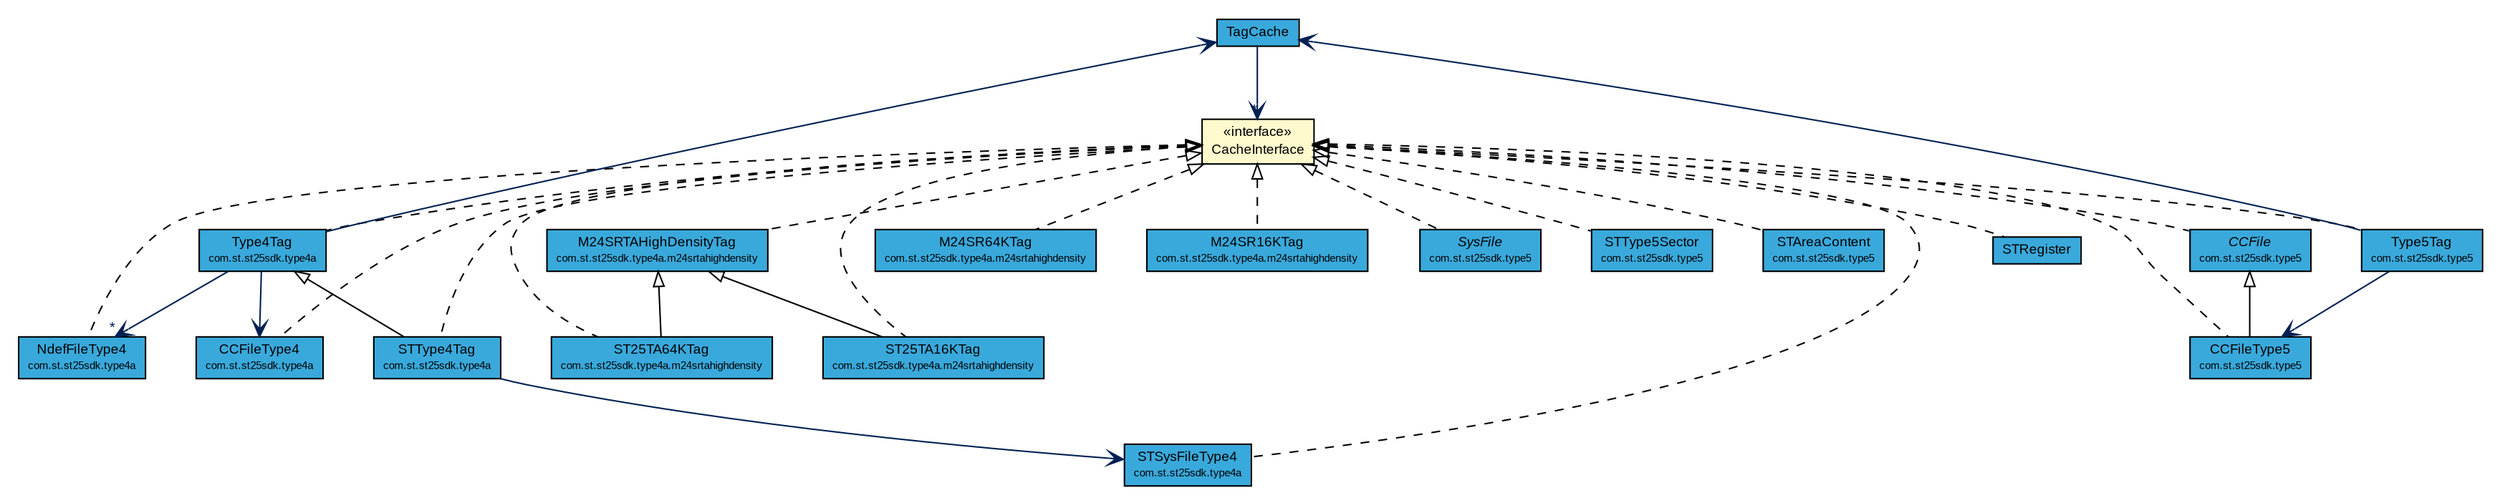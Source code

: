 #!/usr/local/bin/dot
#
# Class diagram 
# Generated by UMLGraph version R5_7_2-3-gee82a7 (http://www.umlgraph.org/)
#

digraph G {
	edge [fontname="arial",fontsize=10,labelfontname="arial",labelfontsize=10];
	node [fontname="arial",fontsize=10,shape=plaintext];
	nodesep=0.25;
	ranksep=0.5;
	// com.st.st25sdk.TagCache
	c4659 [label=<<table title="com.st.st25sdk.TagCache" border="0" cellborder="1" cellspacing="0" cellpadding="2" port="p" bgcolor="#39a9dc" href="./TagCache.html">
		<tr><td><table border="0" cellspacing="0" cellpadding="1">
<tr><td align="center" balign="center"> TagCache </td></tr>
		</table></td></tr>
		</table>>, URL="./TagCache.html", fontname="arial", fontcolor="black", fontsize=9.0];
	// com.st.st25sdk.STRegister
	c4662 [label=<<table title="com.st.st25sdk.STRegister" border="0" cellborder="1" cellspacing="0" cellpadding="2" port="p" bgcolor="#39a9dc" href="./STRegister.html">
		<tr><td><table border="0" cellspacing="0" cellpadding="1">
<tr><td align="center" balign="center"> STRegister </td></tr>
		</table></td></tr>
		</table>>, URL="./STRegister.html", fontname="arial", fontcolor="black", fontsize=9.0];
	// com.st.st25sdk.CacheInterface
	c4687 [label=<<table title="com.st.st25sdk.CacheInterface" border="0" cellborder="1" cellspacing="0" cellpadding="2" port="p" bgcolor="lemonChiffon" href="./CacheInterface.html">
		<tr><td><table border="0" cellspacing="0" cellpadding="1">
<tr><td align="center" balign="center"> &#171;interface&#187; </td></tr>
<tr><td align="center" balign="center"> CacheInterface </td></tr>
		</table></td></tr>
		</table>>, URL="./CacheInterface.html", fontname="arial", fontcolor="black", fontsize=9.0];
	// com.st.st25sdk.type4a.Type4Tag
	c4750 [label=<<table title="com.st.st25sdk.type4a.Type4Tag" border="0" cellborder="1" cellspacing="0" cellpadding="2" port="p" bgcolor="#39a9dc" href="./type4a/Type4Tag.html">
		<tr><td><table border="0" cellspacing="0" cellpadding="1">
<tr><td align="center" balign="center"> Type4Tag </td></tr>
<tr><td align="center" balign="center"><font point-size="7.0"> com.st.st25sdk.type4a </font></td></tr>
		</table></td></tr>
		</table>>, URL="./type4a/Type4Tag.html", fontname="arial", fontcolor="black", fontsize=9.0];
	// com.st.st25sdk.type4a.STType4Tag
	c4754 [label=<<table title="com.st.st25sdk.type4a.STType4Tag" border="0" cellborder="1" cellspacing="0" cellpadding="2" port="p" bgcolor="#39a9dc" href="./type4a/STType4Tag.html">
		<tr><td><table border="0" cellspacing="0" cellpadding="1">
<tr><td align="center" balign="center"> STType4Tag </td></tr>
<tr><td align="center" balign="center"><font point-size="7.0"> com.st.st25sdk.type4a </font></td></tr>
		</table></td></tr>
		</table>>, URL="./type4a/STType4Tag.html", fontname="arial", fontcolor="black", fontsize=9.0];
	// com.st.st25sdk.type4a.STSysFileType4
	c4760 [label=<<table title="com.st.st25sdk.type4a.STSysFileType4" border="0" cellborder="1" cellspacing="0" cellpadding="2" port="p" bgcolor="#39a9dc" href="./type4a/STSysFileType4.html">
		<tr><td><table border="0" cellspacing="0" cellpadding="1">
<tr><td align="center" balign="center"> STSysFileType4 </td></tr>
<tr><td align="center" balign="center"><font point-size="7.0"> com.st.st25sdk.type4a </font></td></tr>
		</table></td></tr>
		</table>>, URL="./type4a/STSysFileType4.html", fontname="arial", fontcolor="black", fontsize=9.0];
	// com.st.st25sdk.type4a.NdefFileType4
	c4761 [label=<<table title="com.st.st25sdk.type4a.NdefFileType4" border="0" cellborder="1" cellspacing="0" cellpadding="2" port="p" bgcolor="#39a9dc" href="./type4a/NdefFileType4.html">
		<tr><td><table border="0" cellspacing="0" cellpadding="1">
<tr><td align="center" balign="center"> NdefFileType4 </td></tr>
<tr><td align="center" balign="center"><font point-size="7.0"> com.st.st25sdk.type4a </font></td></tr>
		</table></td></tr>
		</table>>, URL="./type4a/NdefFileType4.html", fontname="arial", fontcolor="black", fontsize=9.0];
	// com.st.st25sdk.type4a.CCFileType4
	c4764 [label=<<table title="com.st.st25sdk.type4a.CCFileType4" border="0" cellborder="1" cellspacing="0" cellpadding="2" port="p" bgcolor="#39a9dc" href="./type4a/CCFileType4.html">
		<tr><td><table border="0" cellspacing="0" cellpadding="1">
<tr><td align="center" balign="center"> CCFileType4 </td></tr>
<tr><td align="center" balign="center"><font point-size="7.0"> com.st.st25sdk.type4a </font></td></tr>
		</table></td></tr>
		</table>>, URL="./type4a/CCFileType4.html", fontname="arial", fontcolor="black", fontsize=9.0];
	// com.st.st25sdk.type4a.m24srtahighdensity.ST25TA64KTag
	c4767 [label=<<table title="com.st.st25sdk.type4a.m24srtahighdensity.ST25TA64KTag" border="0" cellborder="1" cellspacing="0" cellpadding="2" port="p" bgcolor="#39a9dc" href="./type4a/m24srtahighdensity/ST25TA64KTag.html">
		<tr><td><table border="0" cellspacing="0" cellpadding="1">
<tr><td align="center" balign="center"> ST25TA64KTag </td></tr>
<tr><td align="center" balign="center"><font point-size="7.0"> com.st.st25sdk.type4a.m24srtahighdensity </font></td></tr>
		</table></td></tr>
		</table>>, URL="./type4a/m24srtahighdensity/ST25TA64KTag.html", fontname="arial", fontcolor="black", fontsize=9.0];
	// com.st.st25sdk.type4a.m24srtahighdensity.ST25TA16KTag
	c4768 [label=<<table title="com.st.st25sdk.type4a.m24srtahighdensity.ST25TA16KTag" border="0" cellborder="1" cellspacing="0" cellpadding="2" port="p" bgcolor="#39a9dc" href="./type4a/m24srtahighdensity/ST25TA16KTag.html">
		<tr><td><table border="0" cellspacing="0" cellpadding="1">
<tr><td align="center" balign="center"> ST25TA16KTag </td></tr>
<tr><td align="center" balign="center"><font point-size="7.0"> com.st.st25sdk.type4a.m24srtahighdensity </font></td></tr>
		</table></td></tr>
		</table>>, URL="./type4a/m24srtahighdensity/ST25TA16KTag.html", fontname="arial", fontcolor="black", fontsize=9.0];
	// com.st.st25sdk.type4a.m24srtahighdensity.M24SRTAHighDensityTag
	c4769 [label=<<table title="com.st.st25sdk.type4a.m24srtahighdensity.M24SRTAHighDensityTag" border="0" cellborder="1" cellspacing="0" cellpadding="2" port="p" bgcolor="#39a9dc" href="./type4a/m24srtahighdensity/M24SRTAHighDensityTag.html">
		<tr><td><table border="0" cellspacing="0" cellpadding="1">
<tr><td align="center" balign="center"> M24SRTAHighDensityTag </td></tr>
<tr><td align="center" balign="center"><font point-size="7.0"> com.st.st25sdk.type4a.m24srtahighdensity </font></td></tr>
		</table></td></tr>
		</table>>, URL="./type4a/m24srtahighdensity/M24SRTAHighDensityTag.html", fontname="arial", fontcolor="black", fontsize=9.0];
	// com.st.st25sdk.type4a.m24srtahighdensity.M24SR64KTag
	c4771 [label=<<table title="com.st.st25sdk.type4a.m24srtahighdensity.M24SR64KTag" border="0" cellborder="1" cellspacing="0" cellpadding="2" port="p" bgcolor="#39a9dc" href="./type4a/m24srtahighdensity/M24SR64KTag.html">
		<tr><td><table border="0" cellspacing="0" cellpadding="1">
<tr><td align="center" balign="center"> M24SR64KTag </td></tr>
<tr><td align="center" balign="center"><font point-size="7.0"> com.st.st25sdk.type4a.m24srtahighdensity </font></td></tr>
		</table></td></tr>
		</table>>, URL="./type4a/m24srtahighdensity/M24SR64KTag.html", fontname="arial", fontcolor="black", fontsize=9.0];
	// com.st.st25sdk.type4a.m24srtahighdensity.M24SR16KTag
	c4772 [label=<<table title="com.st.st25sdk.type4a.m24srtahighdensity.M24SR16KTag" border="0" cellborder="1" cellspacing="0" cellpadding="2" port="p" bgcolor="#39a9dc" href="./type4a/m24srtahighdensity/M24SR16KTag.html">
		<tr><td><table border="0" cellspacing="0" cellpadding="1">
<tr><td align="center" balign="center"> M24SR16KTag </td></tr>
<tr><td align="center" balign="center"><font point-size="7.0"> com.st.st25sdk.type4a.m24srtahighdensity </font></td></tr>
		</table></td></tr>
		</table>>, URL="./type4a/m24srtahighdensity/M24SR16KTag.html", fontname="arial", fontcolor="black", fontsize=9.0];
	// com.st.st25sdk.type5.Type5Tag
	c4787 [label=<<table title="com.st.st25sdk.type5.Type5Tag" border="0" cellborder="1" cellspacing="0" cellpadding="2" port="p" bgcolor="#39a9dc" href="./type5/Type5Tag.html">
		<tr><td><table border="0" cellspacing="0" cellpadding="1">
<tr><td align="center" balign="center"> Type5Tag </td></tr>
<tr><td align="center" balign="center"><font point-size="7.0"> com.st.st25sdk.type5 </font></td></tr>
		</table></td></tr>
		</table>>, URL="./type5/Type5Tag.html", fontname="arial", fontcolor="black", fontsize=9.0];
	// com.st.st25sdk.type5.SysFile
	c4791 [label=<<table title="com.st.st25sdk.type5.SysFile" border="0" cellborder="1" cellspacing="0" cellpadding="2" port="p" bgcolor="#39a9dc" href="./type5/SysFile.html">
		<tr><td><table border="0" cellspacing="0" cellpadding="1">
<tr><td align="center" balign="center"><font face="arial italic"> SysFile </font></td></tr>
<tr><td align="center" balign="center"><font point-size="7.0"> com.st.st25sdk.type5 </font></td></tr>
		</table></td></tr>
		</table>>, URL="./type5/SysFile.html", fontname="arial", fontcolor="black", fontsize=9.0];
	// com.st.st25sdk.type5.STType5Sector
	c4795 [label=<<table title="com.st.st25sdk.type5.STType5Sector" border="0" cellborder="1" cellspacing="0" cellpadding="2" port="p" bgcolor="#39a9dc" href="./type5/STType5Sector.html">
		<tr><td><table border="0" cellspacing="0" cellpadding="1">
<tr><td align="center" balign="center"> STType5Sector </td></tr>
<tr><td align="center" balign="center"><font point-size="7.0"> com.st.st25sdk.type5 </font></td></tr>
		</table></td></tr>
		</table>>, URL="./type5/STType5Sector.html", fontname="arial", fontcolor="black", fontsize=9.0];
	// com.st.st25sdk.type5.STAreaContent
	c4798 [label=<<table title="com.st.st25sdk.type5.STAreaContent" border="0" cellborder="1" cellspacing="0" cellpadding="2" port="p" bgcolor="#39a9dc" href="./type5/STAreaContent.html">
		<tr><td><table border="0" cellspacing="0" cellpadding="1">
<tr><td align="center" balign="center"> STAreaContent </td></tr>
<tr><td align="center" balign="center"><font point-size="7.0"> com.st.st25sdk.type5 </font></td></tr>
		</table></td></tr>
		</table>>, URL="./type5/STAreaContent.html", fontname="arial", fontcolor="black", fontsize=9.0];
	// com.st.st25sdk.type5.CCFileType5
	c4801 [label=<<table title="com.st.st25sdk.type5.CCFileType5" border="0" cellborder="1" cellspacing="0" cellpadding="2" port="p" bgcolor="#39a9dc" href="./type5/CCFileType5.html">
		<tr><td><table border="0" cellspacing="0" cellpadding="1">
<tr><td align="center" balign="center"> CCFileType5 </td></tr>
<tr><td align="center" balign="center"><font point-size="7.0"> com.st.st25sdk.type5 </font></td></tr>
		</table></td></tr>
		</table>>, URL="./type5/CCFileType5.html", fontname="arial", fontcolor="black", fontsize=9.0];
	// com.st.st25sdk.type5.CCFile
	c4802 [label=<<table title="com.st.st25sdk.type5.CCFile" border="0" cellborder="1" cellspacing="0" cellpadding="2" port="p" bgcolor="#39a9dc" href="./type5/CCFile.html">
		<tr><td><table border="0" cellspacing="0" cellpadding="1">
<tr><td align="center" balign="center"><font face="arial italic"> CCFile </font></td></tr>
<tr><td align="center" balign="center"><font point-size="7.0"> com.st.st25sdk.type5 </font></td></tr>
		</table></td></tr>
		</table>>, URL="./type5/CCFile.html", fontname="arial", fontcolor="black", fontsize=9.0];
	//com.st.st25sdk.STRegister implements com.st.st25sdk.CacheInterface
	c4687:p -> c4662:p [dir=back,arrowtail=empty,style=dashed];
	//com.st.st25sdk.type4a.Type4Tag implements com.st.st25sdk.CacheInterface
	c4687:p -> c4750:p [dir=back,arrowtail=empty,style=dashed];
	//com.st.st25sdk.type4a.STType4Tag extends com.st.st25sdk.type4a.Type4Tag
	c4750:p -> c4754:p [dir=back,arrowtail=empty];
	//com.st.st25sdk.type4a.STType4Tag implements com.st.st25sdk.CacheInterface
	c4687:p -> c4754:p [dir=back,arrowtail=empty,style=dashed];
	//com.st.st25sdk.type4a.STSysFileType4 implements com.st.st25sdk.CacheInterface
	c4687:p -> c4760:p [dir=back,arrowtail=empty,style=dashed];
	//com.st.st25sdk.type4a.NdefFileType4 implements com.st.st25sdk.CacheInterface
	c4687:p -> c4761:p [dir=back,arrowtail=empty,style=dashed];
	//com.st.st25sdk.type4a.CCFileType4 implements com.st.st25sdk.CacheInterface
	c4687:p -> c4764:p [dir=back,arrowtail=empty,style=dashed];
	//com.st.st25sdk.type4a.m24srtahighdensity.ST25TA64KTag extends com.st.st25sdk.type4a.m24srtahighdensity.M24SRTAHighDensityTag
	c4769:p -> c4767:p [dir=back,arrowtail=empty];
	//com.st.st25sdk.type4a.m24srtahighdensity.ST25TA64KTag implements com.st.st25sdk.CacheInterface
	c4687:p -> c4767:p [dir=back,arrowtail=empty,style=dashed];
	//com.st.st25sdk.type4a.m24srtahighdensity.ST25TA16KTag extends com.st.st25sdk.type4a.m24srtahighdensity.M24SRTAHighDensityTag
	c4769:p -> c4768:p [dir=back,arrowtail=empty];
	//com.st.st25sdk.type4a.m24srtahighdensity.ST25TA16KTag implements com.st.st25sdk.CacheInterface
	c4687:p -> c4768:p [dir=back,arrowtail=empty,style=dashed];
	//com.st.st25sdk.type4a.m24srtahighdensity.M24SRTAHighDensityTag implements com.st.st25sdk.CacheInterface
	c4687:p -> c4769:p [dir=back,arrowtail=empty,style=dashed];
	//com.st.st25sdk.type4a.m24srtahighdensity.M24SR64KTag implements com.st.st25sdk.CacheInterface
	c4687:p -> c4771:p [dir=back,arrowtail=empty,style=dashed];
	//com.st.st25sdk.type4a.m24srtahighdensity.M24SR16KTag implements com.st.st25sdk.CacheInterface
	c4687:p -> c4772:p [dir=back,arrowtail=empty,style=dashed];
	//com.st.st25sdk.type5.Type5Tag implements com.st.st25sdk.CacheInterface
	c4687:p -> c4787:p [dir=back,arrowtail=empty,style=dashed];
	//com.st.st25sdk.type5.SysFile implements com.st.st25sdk.CacheInterface
	c4687:p -> c4791:p [dir=back,arrowtail=empty,style=dashed];
	//com.st.st25sdk.type5.STType5Sector implements com.st.st25sdk.CacheInterface
	c4687:p -> c4795:p [dir=back,arrowtail=empty,style=dashed];
	//com.st.st25sdk.type5.STAreaContent implements com.st.st25sdk.CacheInterface
	c4687:p -> c4798:p [dir=back,arrowtail=empty,style=dashed];
	//com.st.st25sdk.type5.CCFileType5 extends com.st.st25sdk.type5.CCFile
	c4802:p -> c4801:p [dir=back,arrowtail=empty];
	//com.st.st25sdk.type5.CCFileType5 implements com.st.st25sdk.CacheInterface
	c4687:p -> c4801:p [dir=back,arrowtail=empty,style=dashed];
	//com.st.st25sdk.type5.CCFile implements com.st.st25sdk.CacheInterface
	c4687:p -> c4802:p [dir=back,arrowtail=empty,style=dashed];
	// com.st.st25sdk.TagCache NAVASSOC com.st.st25sdk.CacheInterface
	c4659:p -> c4687:p [taillabel="", label="", headlabel="*", fontname="arial", fontcolor="#002052", fontsize=10.0, color="#002052", arrowhead=open];
	// com.st.st25sdk.type4a.Type4Tag NAVASSOC com.st.st25sdk.type4a.CCFileType4
	c4750:p -> c4764:p [taillabel="", label="", headlabel="", fontname="arial", fontcolor="#002052", fontsize=10.0, color="#002052", arrowhead=open];
	// com.st.st25sdk.type4a.Type4Tag NAVASSOC com.st.st25sdk.TagCache
	c4750:p -> c4659:p [taillabel="", label="", headlabel="", fontname="arial", fontcolor="#002052", fontsize=10.0, color="#002052", arrowhead=open];
	// com.st.st25sdk.type4a.Type4Tag NAVASSOC com.st.st25sdk.type4a.NdefFileType4
	c4750:p -> c4761:p [taillabel="", label="", headlabel="*", fontname="arial", fontcolor="#002052", fontsize=10.0, color="#002052", arrowhead=open];
	// com.st.st25sdk.type4a.STType4Tag NAVASSOC com.st.st25sdk.type4a.STSysFileType4
	c4754:p -> c4760:p [taillabel="", label="", headlabel="", fontname="arial", fontcolor="#002052", fontsize=10.0, color="#002052", arrowhead=open];
	// com.st.st25sdk.type5.Type5Tag NAVASSOC com.st.st25sdk.type5.CCFileType5
	c4787:p -> c4801:p [taillabel="", label="", headlabel="", fontname="arial", fontcolor="#002052", fontsize=10.0, color="#002052", arrowhead=open];
	// com.st.st25sdk.type5.Type5Tag NAVASSOC com.st.st25sdk.TagCache
	c4787:p -> c4659:p [taillabel="", label="", headlabel="", fontname="arial", fontcolor="#002052", fontsize=10.0, color="#002052", arrowhead=open];
}

